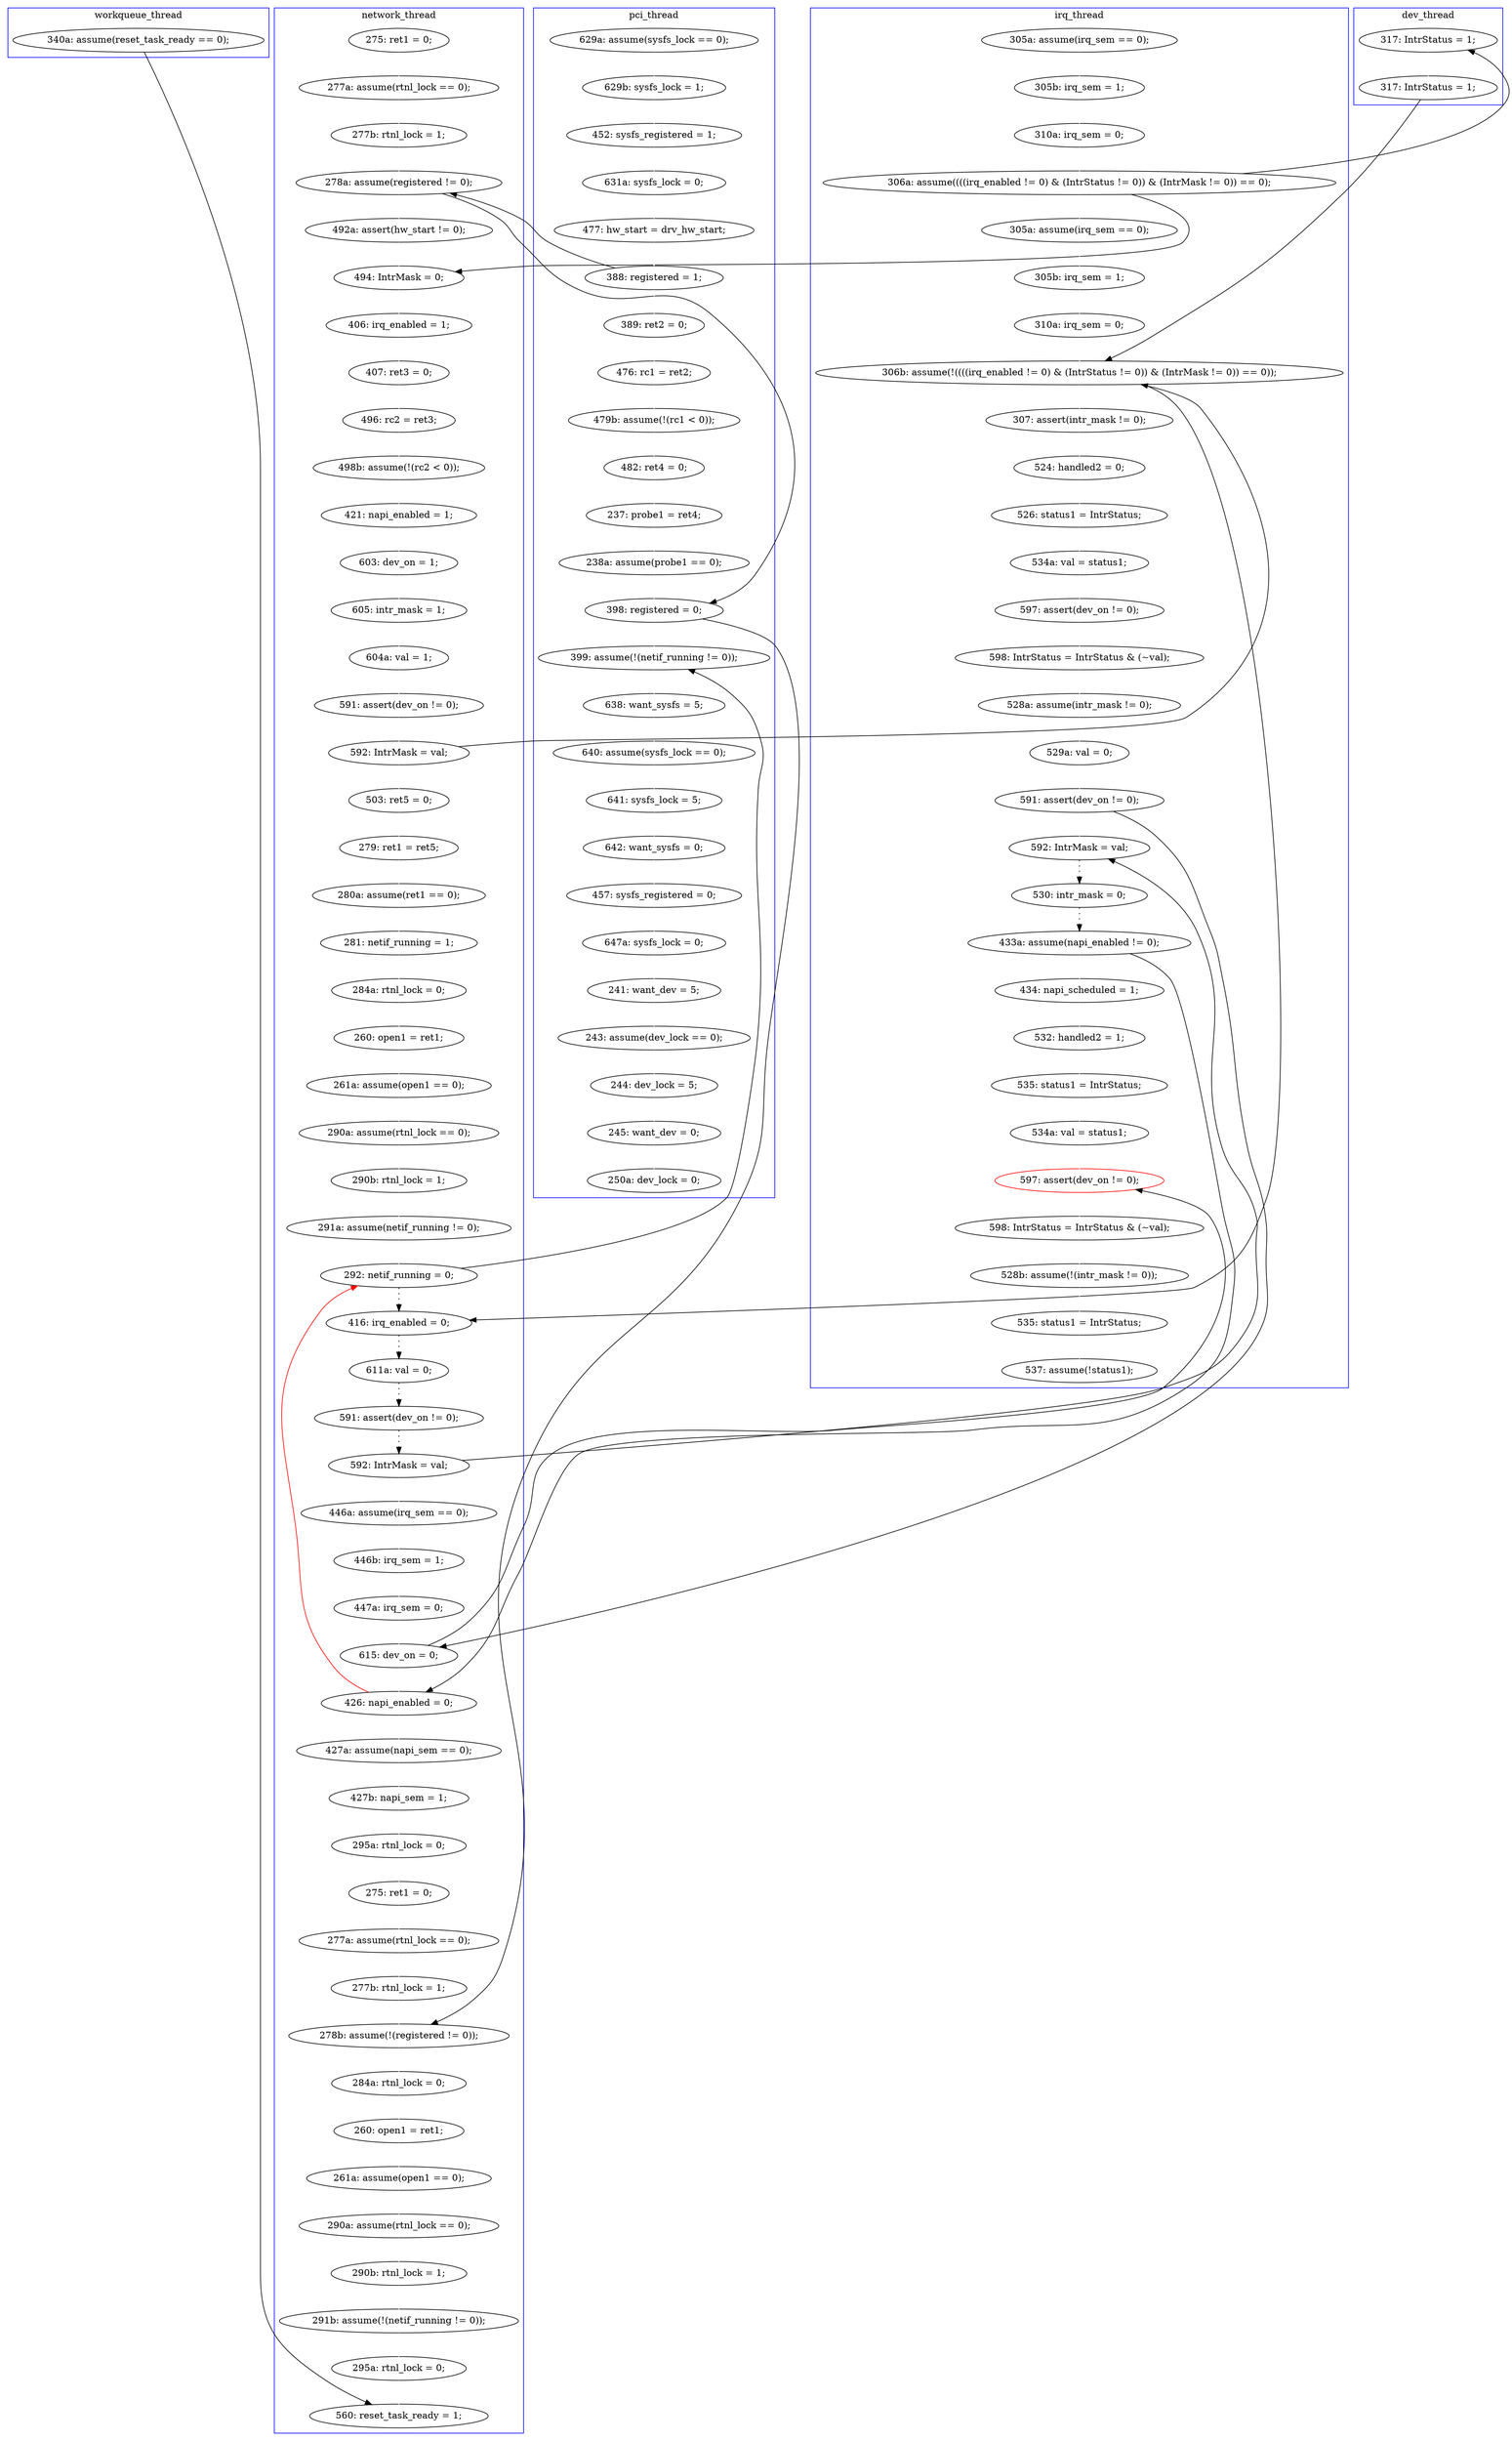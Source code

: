 digraph Counterexample {
	202 -> 224 [color = black, style = solid, constraint = false]
	35 -> 74 [color = black, style = solid, constraint = false]
	138 -> 173 [color = black, style = dotted]
	117 -> 119 [color = white, style = solid]
	68 -> 73 [color = white, style = solid]
	35 -> 102 [color = black, style = solid, constraint = false]
	159 -> 170 [color = white, style = solid]
	224 -> 138 [color = red, style = solid, constraint = false]
	261 -> 262 [color = white, style = solid]
	133 -> 134 [color = white, style = solid]
	252 -> 254 [color = white, style = solid]
	205 -> 209 [color = white, style = solid]
	112 -> 113 [color = white, style = solid]
	155 -> 163 [color = white, style = solid]
	182 -> 211 [color = white, style = solid]
	94 -> 108 [color = white, style = solid]
	113 -> 116 [color = white, style = solid]
	123 -> 133 [color = white, style = solid]
	173 -> 178 [color = black, style = dotted]
	209 -> 216 [color = white, style = solid]
	130 -> 136 [color = white, style = solid]
	80 -> 81 [color = white, style = solid]
	26 -> 29 [color = white, style = solid]
	108 -> 173 [color = black, style = solid, constraint = false]
	64 -> 142 [color = white, style = solid]
	216 -> 219 [color = white, style = solid]
	170 -> 171 [color = white, style = solid]
	255 -> 258 [color = white, style = solid]
	79 -> 80 [color = white, style = solid]
	41 -> 274 [color = black, style = solid, constraint = false]
	54 -> 63 [color = white, style = solid]
	118 -> 128 [color = white, style = solid]
	163 -> 168 [color = white, style = solid]
	213 -> 215 [color = white, style = solid]
	232 -> 248 [color = white, style = solid]
	128 -> 130 [color = white, style = solid]
	35 -> 91 [color = white, style = solid]
	171 -> 186 [color = white, style = solid]
	81 -> 84 [color = white, style = solid]
	74 -> 79 [color = white, style = solid]
	191 -> 192 [color = white, style = solid]
	136 -> 155 [color = white, style = solid]
	230 -> 283 [color = white, style = solid]
	92 -> 94 [color = white, style = solid]
	93 -> 96 [color = white, style = solid]
	262 -> 264 [color = white, style = solid]
	254 -> 255 [color = white, style = solid]
	46 -> 47 [color = white, style = solid]
	170 -> 252 [color = black, style = solid, constraint = false]
	249 -> 250 [color = white, style = solid]
	211 -> 212 [color = white, style = solid]
	212 -> 213 [color = white, style = solid]
	219 -> 222 [color = white, style = solid]
	50 -> 52 [color = white, style = solid]
	215 -> 224 [color = white, style = solid]
	197 -> 223 [color = white, style = solid]
	224 -> 225 [color = white, style = solid]
	134 -> 137 [color = white, style = solid]
	145 -> 146 [color = white, style = solid]
	269 -> 274 [color = white, style = solid]
	178 -> 181 [color = black, style = dotted]
	181 -> 182 [color = black, style = dotted]
	105 -> 106 [color = white, style = solid]
	156 -> 159 [color = white, style = solid]
	185 -> 187 [color = white, style = solid]
	107 -> 108 [color = black, style = solid, constraint = false]
	47 -> 50 [color = white, style = solid]
	66 -> 68 [color = white, style = solid]
	102 -> 107 [color = white, style = solid]
	97 -> 105 [color = white, style = solid]
	264 -> 269 [color = white, style = solid]
	186 -> 191 [color = white, style = solid]
	244 -> 245 [color = white, style = solid]
	25 -> 26 [color = white, style = solid]
	226 -> 232 [color = white, style = solid]
	185 -> 215 [color = black, style = solid, constraint = false]
	182 -> 187 [color = black, style = solid, constraint = false]
	138 -> 171 [color = black, style = solid, constraint = false]
	258 -> 261 [color = white, style = solid]
	63 -> 64 [color = white, style = solid]
	248 -> 249 [color = white, style = solid]
	192 -> 193 [color = white, style = solid]
	215 -> 219 [color = black, style = solid, constraint = false]
	108 -> 118 [color = white, style = solid]
	146 -> 156 [color = white, style = solid]
	120 -> 123 [color = white, style = solid]
	62 -> 65 [color = white, style = solid]
	106 -> 108 [color = black, style = solid, constraint = false]
	91 -> 92 [color = white, style = solid]
	73 -> 74 [color = white, style = solid]
	202 -> 203 [color = white, style = solid]
	203 -> 205 [color = white, style = solid]
	65 -> 66 [color = white, style = solid]
	63 -> 68 [color = black, style = solid, constraint = false]
	52 -> 54 [color = white, style = solid]
	223 -> 239 [color = white, style = solid]
	96 -> 97 [color = white, style = solid]
	283 -> 289 [color = white, style = solid]
	142 -> 145 [color = white, style = solid]
	137 -> 138 [color = white, style = solid]
	84 -> 87 [color = white, style = solid]
	239 -> 244 [color = white, style = solid]
	68 -> 170 [color = black, style = solid, constraint = false]
	106 -> 112 [color = white, style = solid]
	189 -> 202 [color = black, style = dotted]
	193 -> 197 [color = white, style = solid]
	250 -> 252 [color = white, style = solid]
	246 -> 253 [color = white, style = solid]
	222 -> 230 [color = white, style = solid]
	119 -> 120 [color = white, style = solid]
	168 -> 180 [color = white, style = solid]
	245 -> 246 [color = white, style = solid]
	29 -> 35 [color = white, style = solid]
	225 -> 226 [color = white, style = solid]
	187 -> 189 [color = black, style = dotted]
	180 -> 185 [color = white, style = solid]
	116 -> 117 [color = white, style = solid]
	87 -> 93 [color = white, style = solid]
	subgraph cluster5 {
		label = workqueue_thread
		color = blue
		41  [label = "340a: assume(reset_task_ready == 0);"]
	}
	subgraph cluster7 {
		label = dev_thread
		color = blue
		107  [label = "317: IntrStatus = 1;"]
		102  [label = "317: IntrStatus = 1;"]
	}
	subgraph cluster1 {
		label = pci_thread
		color = blue
		245  [label = "244: dev_lock = 5;"]
		156  [label = "237: probe1 = ret4;"]
		46  [label = "629a: assume(sysfs_lock == 0);"]
		191  [label = "640: assume(sysfs_lock == 0);"]
		64  [label = "389: ret2 = 0;"]
		170  [label = "398: registered = 0;"]
		239  [label = "241: want_dev = 5;"]
		253  [label = "250a: dev_lock = 0;"]
		146  [label = "482: ret4 = 0;"]
		197  [label = "457: sysfs_registered = 0;"]
		244  [label = "243: assume(dev_lock == 0);"]
		186  [label = "638: want_sysfs = 5;"]
		223  [label = "647a: sysfs_lock = 0;"]
		47  [label = "629b: sysfs_lock = 1;"]
		192  [label = "641: sysfs_lock = 5;"]
		193  [label = "642: want_sysfs = 0;"]
		52  [label = "631a: sysfs_lock = 0;"]
		171  [label = "399: assume(!(netif_running != 0));"]
		50  [label = "452: sysfs_registered = 1;"]
		54  [label = "477: hw_start = drv_hw_start;"]
		159  [label = "238a: assume(probe1 == 0);"]
		142  [label = "476: rc1 = ret2;"]
		145  [label = "479b: assume(!(rc1 < 0));"]
		63  [label = "388: registered = 1;"]
		246  [label = "245: want_dev = 0;"]
	}
	subgraph cluster3 {
		label = irq_thread
		color = blue
		209  [label = "535: status1 = IntrStatus;"]
		128  [label = "524: handled2 = 0;"]
		130  [label = "526: status1 = IntrStatus;"]
		26  [label = "305b: irq_sem = 1;"]
		189  [label = "530: intr_mask = 0;"]
		283  [label = "535: status1 = IntrStatus;"]
		136  [label = "534a: val = status1;"]
		219  [label = "597: assert(dev_on != 0);", color = red]
		185  [label = "591: assert(dev_on != 0);"]
		118  [label = "307: assert(intr_mask != 0);"]
		163  [label = "598: IntrStatus = IntrStatus & (~val);"]
		25  [label = "305a: assume(irq_sem == 0);"]
		205  [label = "532: handled2 = 1;"]
		203  [label = "434: napi_scheduled = 1;"]
		187  [label = "592: IntrMask = val;"]
		202  [label = "433a: assume(napi_enabled != 0);"]
		222  [label = "598: IntrStatus = IntrStatus & (~val);"]
		230  [label = "528b: assume(!(intr_mask != 0));"]
		180  [label = "529a: val = 0;"]
		91  [label = "305a: assume(irq_sem == 0);"]
		289  [label = "537: assume(!status1);"]
		35  [label = "306a: assume((((irq_enabled != 0) & (IntrStatus != 0)) & (IntrMask != 0)) == 0);"]
		94  [label = "310a: irq_sem = 0;"]
		155  [label = "597: assert(dev_on != 0);"]
		108  [label = "306b: assume(!((((irq_enabled != 0) & (IntrStatus != 0)) & (IntrMask != 0)) == 0));"]
		29  [label = "310a: irq_sem = 0;"]
		92  [label = "305b: irq_sem = 1;"]
		168  [label = "528a: assume(intr_mask != 0);"]
		216  [label = "534a: val = status1;"]
	}
	subgraph cluster2 {
		label = network_thread
		color = blue
		213  [label = "447a: irq_sem = 0;"]
		232  [label = "295a: rtnl_lock = 0;"]
		96  [label = "605: intr_mask = 1;"]
		137  [label = "291a: assume(netif_running != 0);"]
		225  [label = "427a: assume(napi_sem == 0);"]
		116  [label = "280a: assume(ret1 == 0);"]
		133  [label = "290a: assume(rtnl_lock == 0);"]
		264  [label = "291b: assume(!(netif_running != 0));"]
		74  [label = "494: IntrMask = 0;"]
		262  [label = "290b: rtnl_lock = 1;"]
		120  [label = "260: open1 = ret1;"]
		123  [label = "261a: assume(open1 == 0);"]
		212  [label = "446b: irq_sem = 1;"]
		215  [label = "615: dev_on = 0;"]
		84  [label = "498b: assume(!(rc2 < 0));"]
		62  [label = "275: ret1 = 0;"]
		254  [label = "284a: rtnl_lock = 0;"]
		269  [label = "295a: rtnl_lock = 0;"]
		274  [label = "560: reset_task_ready = 1;"]
		93  [label = "603: dev_on = 1;"]
		73  [label = "492a: assert(hw_start != 0);"]
		224  [label = "426: napi_enabled = 0;"]
		65  [label = "277a: assume(rtnl_lock == 0);"]
		66  [label = "277b: rtnl_lock = 1;"]
		112  [label = "503: ret5 = 0;"]
		250  [label = "277b: rtnl_lock = 1;"]
		79  [label = "406: irq_enabled = 1;"]
		173  [label = "416: irq_enabled = 0;"]
		252  [label = "278b: assume(!(registered != 0));"]
		80  [label = "407: ret3 = 0;"]
		258  [label = "261a: assume(open1 == 0);"]
		211  [label = "446a: assume(irq_sem == 0);"]
		181  [label = "591: assert(dev_on != 0);"]
		182  [label = "592: IntrMask = val;"]
		68  [label = "278a: assume(registered != 0);"]
		105  [label = "591: assert(dev_on != 0);"]
		138  [label = "292: netif_running = 0;"]
		119  [label = "284a: rtnl_lock = 0;"]
		255  [label = "260: open1 = ret1;"]
		81  [label = "496: rc2 = ret3;"]
		117  [label = "281: netif_running = 1;"]
		97  [label = "604a: val = 1;"]
		87  [label = "421: napi_enabled = 1;"]
		113  [label = "279: ret1 = ret5;"]
		178  [label = "611a: val = 0;"]
		134  [label = "290b: rtnl_lock = 1;"]
		261  [label = "290a: assume(rtnl_lock == 0);"]
		248  [label = "275: ret1 = 0;"]
		249  [label = "277a: assume(rtnl_lock == 0);"]
		106  [label = "592: IntrMask = val;"]
		226  [label = "427b: napi_sem = 1;"]
	}
}